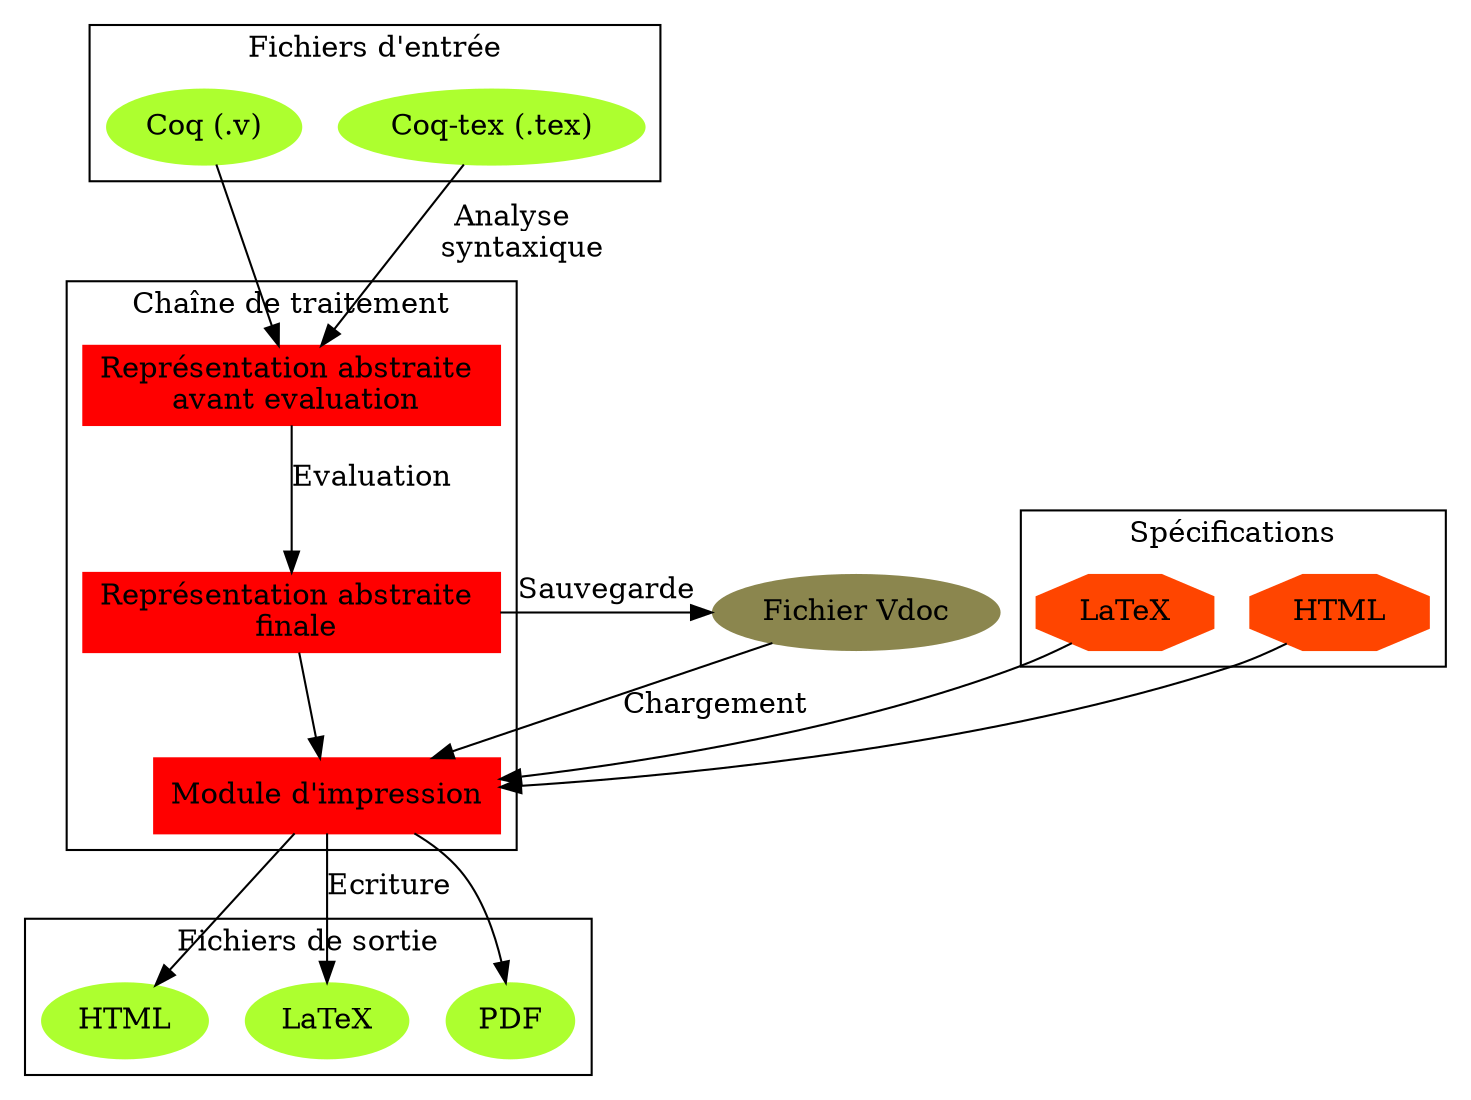 digraph Dev
{
  node [shape=box, color=red, style=filled];
  edge [arrowsize=1];
  subgraph cluster_input
  {
    color = black;
    label="Fichiers d'entrée";
    V [label="Coq (.v)",color=greenyellow,shape=ellipse];
    COQTEX [label="Coq-tex (.tex)", color=greenyellow,shape=ellipse];
  }
  subgraph cluster_compile
  {
    color = black;
    label="Chaîne de traitement";
    AST1 [label="Représentation abstraite \n avant evaluation"];
    AST2 [label="Représentation abstraite \n finale"];
    PP   [label="Module d'impression"];
  }
  subgraph cluster_output
  {
    color = black;
    label="Fichiers de sortie";
    HTML [label="HTML", color=greenyellow,shape=ellipse];
    LATEX [label="LaTeX", color=greenyellow,shape=ellipse];
    PDF [label="PDF",   color=greenyellow,shape=ellipse];
  }
  VDOC [label="Fichier Vdoc",color=khaki4,shape=ellipse];
  subgraph cluster_spec
  {
    color = black;
    label="Spécifications";
    SP_LATEX [label="LaTeX",color=orangered,shape=octagon];
    SP_HTML  [label="HTML",color=orangered,shape=octagon];
  }

  //{rank=same; V COQTEX VDOC};
  //{rank=same; AST1 AST2 PP};
  //{rank=same; HTML LATEX PDF};
  //{rank=same; SP_LATEX SP_HTML};

  V -> AST1;
  COQTEX -> AST1 [label="Analyse \n syntaxique"];
  AST1 -> AST2 [label="Evaluation"];
  AST2 -> VDOC [label="Sauvegarde"];
  VDOC -> PP [label="Chargement"];
  AST2 -> PP;
  PP -> {HTML;PDF};
  PP -> LATEX [label="Ecriture"];
  SP_LATEX -> PP;
  SP_HTML -> PP;
}
